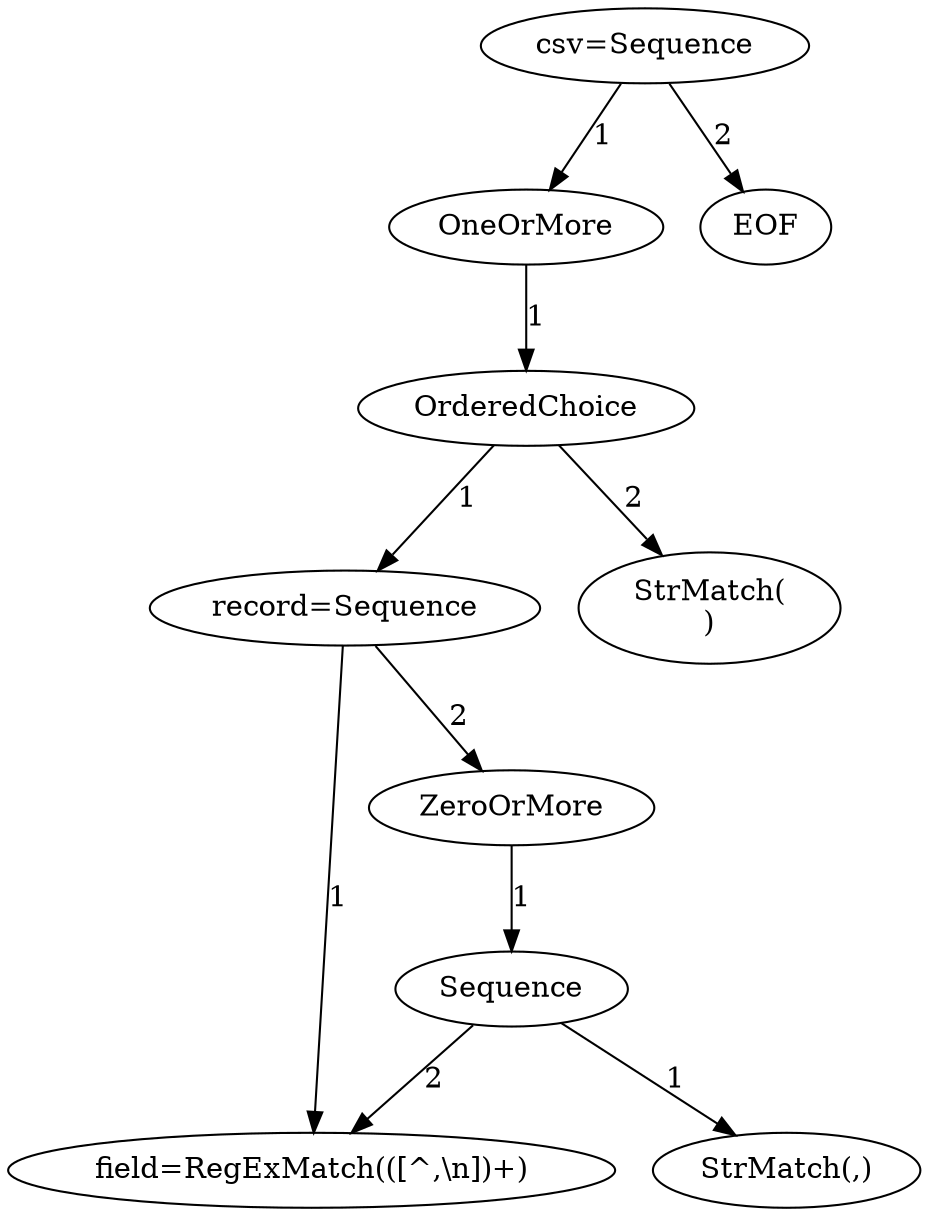 digraph arpeggio_graph {
140323356714416 [label="csv=Sequence"];
140323356714416->140323356714368 [label="1"]

140323356714368 [label="OneOrMore"];
140323356714368->140323356714512 [label="1"]

140323356714512 [label="OrderedChoice"];
140323356714512->140323356714800 [label="1"]

140323356714800 [label="record=Sequence"];
140323356714800->140323356714992 [label="1"]

140323356714992 [label="field=RegExMatch(([^,\\n])+)"];
140323356714800->140323356714704 [label="2"]

140323356714704 [label="ZeroOrMore"];
140323356714704->140323356714848 [label="1"]

140323356714848 [label="Sequence"];
140323356714848->140323356715664 [label="1"]

140323356715664 [label="StrMatch(,)"];
140323356714848->140323356714992 [label="2"]

140323356714512->140323356714608 [label="2"]

140323356714608 [label="StrMatch(\n)"];
140323356714416->140323356714752 [label="2"]

140323356714752 [label="EOF"];
}